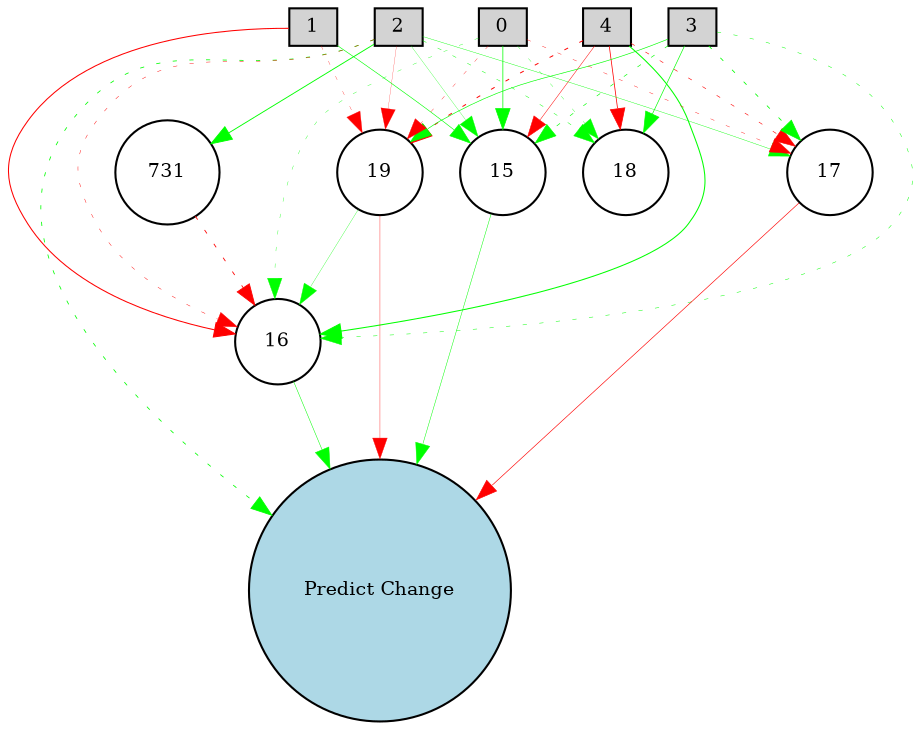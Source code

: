 digraph {
	node [fontsize=9 height=0.2 shape=circle width=0.2]
	4 [fillcolor=lightgray shape=box style=filled]
	3 [fillcolor=lightgray shape=box style=filled]
	2 [fillcolor=lightgray shape=box style=filled]
	1 [fillcolor=lightgray shape=box style=filled]
	0 [fillcolor=lightgray shape=box style=filled]
	"Predict Change" [fillcolor=lightblue style=filled]
	15 [fillcolor=white style=filled]
	16 [fillcolor=white style=filled]
	17 [fillcolor=white style=filled]
	18 [fillcolor=white style=filled]
	19 [fillcolor=white style=filled]
	731 [fillcolor=white style=filled]
	2 -> 16 [color=red penwidth=0.21065039830346682 style=dotted]
	0 -> 15 [color=green penwidth=0.35459844505333393 style=solid]
	0 -> 19 [color=red penwidth=0.15800838930829092 style=dotted]
	0 -> 16 [color=green penwidth=0.16631609467749026 style=dotted]
	19 -> "Predict Change" [color=red penwidth=0.17314229234424774 style=solid]
	3 -> 17 [color=green penwidth=0.3895907138542364 style=dotted]
	16 -> "Predict Change" [color=green penwidth=0.2441708339485976 style=solid]
	3 -> 16 [color=green penwidth=0.2305598161302145 style=dotted]
	3 -> 19 [color=green penwidth=0.30370835462129186 style=solid]
	3 -> 15 [color=green penwidth=0.305765380931073 style=dotted]
	2 -> 18 [color=green penwidth=0.21930828016804754 style=dotted]
	2 -> 15 [color=green penwidth=0.13333597956189996 style=solid]
	2 -> 17 [color=green penwidth=0.19070317154881233 style=solid]
	4 -> 18 [color=red penwidth=0.36714141768281583 style=solid]
	4 -> 15 [color=red penwidth=0.2345805253816336 style=solid]
	1 -> 16 [color=red penwidth=0.5 style=solid]
	19 -> 16 [color=green penwidth=0.14966219489941668 style=solid]
	17 -> "Predict Change" [color=red penwidth=0.3038831057768101 style=solid]
	2 -> 19 [color=red penwidth=0.10664336304711705 style=solid]
	15 -> "Predict Change" [color=green penwidth=0.23254588075490507 style=solid]
	4 -> 17 [color=red penwidth=0.28503800387630784 style=dotted]
	2 -> "Predict Change" [color=green penwidth=0.3830489312775254 style=dotted]
	731 -> 16 [color=red penwidth=0.4121528572701145 style=dotted]
	4 -> 19 [color=red penwidth=0.4694380434282822 style=dotted]
	0 -> 17 [color=red penwidth=0.18928169957617605 style=dotted]
	1 -> 15 [color=green penwidth=0.29130507151359875 style=solid]
	4 -> 16 [color=green penwidth=0.5 style=solid]
	3 -> 18 [color=green penwidth=0.3198046364830395 style=solid]
	0 -> 18 [color=green penwidth=0.15113615153945764 style=dotted]
	1 -> 19 [color=red penwidth=0.14304429982880976 style=dotted]
	2 -> 731 [color=green penwidth=0.4353067213837801 style=solid]
}
